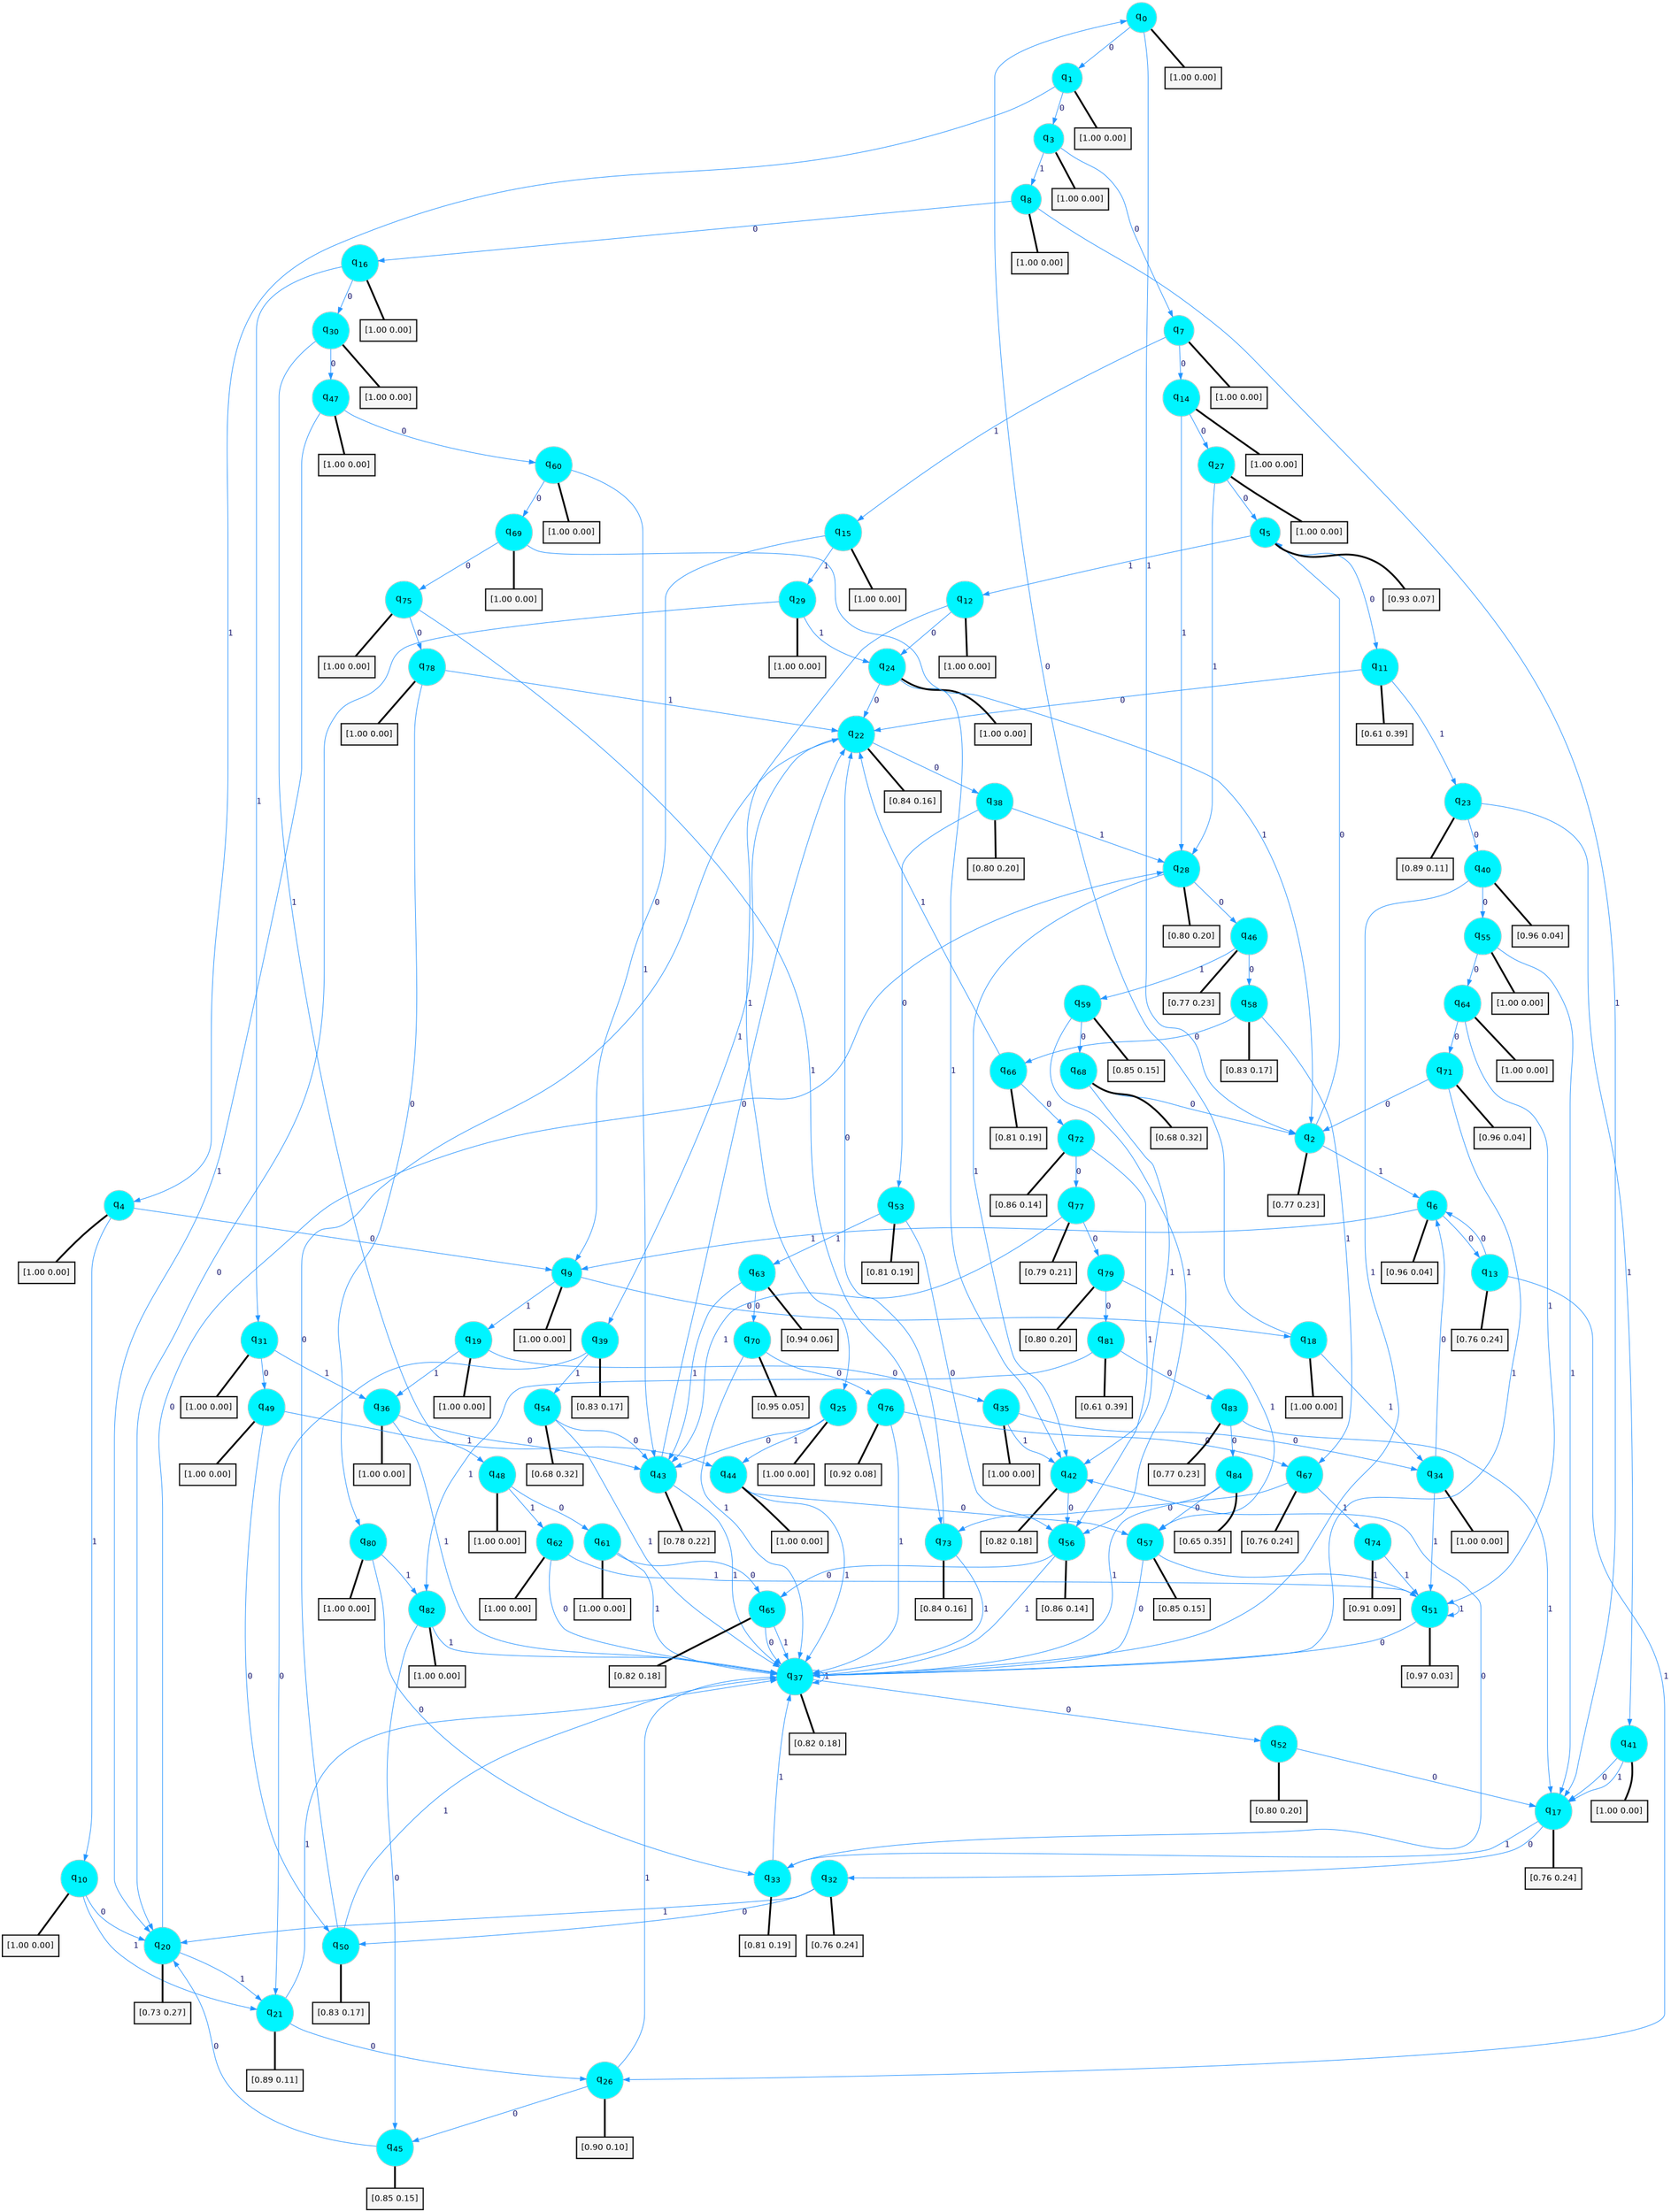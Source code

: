 digraph G {
graph [
bgcolor=transparent, dpi=300, rankdir=TD, size="40,25"];
node [
color=gray, fillcolor=turquoise1, fontcolor=black, fontname=Helvetica, fontsize=16, fontweight=bold, shape=circle, style=filled];
edge [
arrowsize=1, color=dodgerblue1, fontcolor=midnightblue, fontname=courier, fontweight=bold, penwidth=1, style=solid, weight=20];
0[label=<q<SUB>0</SUB>>];
1[label=<q<SUB>1</SUB>>];
2[label=<q<SUB>2</SUB>>];
3[label=<q<SUB>3</SUB>>];
4[label=<q<SUB>4</SUB>>];
5[label=<q<SUB>5</SUB>>];
6[label=<q<SUB>6</SUB>>];
7[label=<q<SUB>7</SUB>>];
8[label=<q<SUB>8</SUB>>];
9[label=<q<SUB>9</SUB>>];
10[label=<q<SUB>10</SUB>>];
11[label=<q<SUB>11</SUB>>];
12[label=<q<SUB>12</SUB>>];
13[label=<q<SUB>13</SUB>>];
14[label=<q<SUB>14</SUB>>];
15[label=<q<SUB>15</SUB>>];
16[label=<q<SUB>16</SUB>>];
17[label=<q<SUB>17</SUB>>];
18[label=<q<SUB>18</SUB>>];
19[label=<q<SUB>19</SUB>>];
20[label=<q<SUB>20</SUB>>];
21[label=<q<SUB>21</SUB>>];
22[label=<q<SUB>22</SUB>>];
23[label=<q<SUB>23</SUB>>];
24[label=<q<SUB>24</SUB>>];
25[label=<q<SUB>25</SUB>>];
26[label=<q<SUB>26</SUB>>];
27[label=<q<SUB>27</SUB>>];
28[label=<q<SUB>28</SUB>>];
29[label=<q<SUB>29</SUB>>];
30[label=<q<SUB>30</SUB>>];
31[label=<q<SUB>31</SUB>>];
32[label=<q<SUB>32</SUB>>];
33[label=<q<SUB>33</SUB>>];
34[label=<q<SUB>34</SUB>>];
35[label=<q<SUB>35</SUB>>];
36[label=<q<SUB>36</SUB>>];
37[label=<q<SUB>37</SUB>>];
38[label=<q<SUB>38</SUB>>];
39[label=<q<SUB>39</SUB>>];
40[label=<q<SUB>40</SUB>>];
41[label=<q<SUB>41</SUB>>];
42[label=<q<SUB>42</SUB>>];
43[label=<q<SUB>43</SUB>>];
44[label=<q<SUB>44</SUB>>];
45[label=<q<SUB>45</SUB>>];
46[label=<q<SUB>46</SUB>>];
47[label=<q<SUB>47</SUB>>];
48[label=<q<SUB>48</SUB>>];
49[label=<q<SUB>49</SUB>>];
50[label=<q<SUB>50</SUB>>];
51[label=<q<SUB>51</SUB>>];
52[label=<q<SUB>52</SUB>>];
53[label=<q<SUB>53</SUB>>];
54[label=<q<SUB>54</SUB>>];
55[label=<q<SUB>55</SUB>>];
56[label=<q<SUB>56</SUB>>];
57[label=<q<SUB>57</SUB>>];
58[label=<q<SUB>58</SUB>>];
59[label=<q<SUB>59</SUB>>];
60[label=<q<SUB>60</SUB>>];
61[label=<q<SUB>61</SUB>>];
62[label=<q<SUB>62</SUB>>];
63[label=<q<SUB>63</SUB>>];
64[label=<q<SUB>64</SUB>>];
65[label=<q<SUB>65</SUB>>];
66[label=<q<SUB>66</SUB>>];
67[label=<q<SUB>67</SUB>>];
68[label=<q<SUB>68</SUB>>];
69[label=<q<SUB>69</SUB>>];
70[label=<q<SUB>70</SUB>>];
71[label=<q<SUB>71</SUB>>];
72[label=<q<SUB>72</SUB>>];
73[label=<q<SUB>73</SUB>>];
74[label=<q<SUB>74</SUB>>];
75[label=<q<SUB>75</SUB>>];
76[label=<q<SUB>76</SUB>>];
77[label=<q<SUB>77</SUB>>];
78[label=<q<SUB>78</SUB>>];
79[label=<q<SUB>79</SUB>>];
80[label=<q<SUB>80</SUB>>];
81[label=<q<SUB>81</SUB>>];
82[label=<q<SUB>82</SUB>>];
83[label=<q<SUB>83</SUB>>];
84[label=<q<SUB>84</SUB>>];
85[label="[1.00 0.00]", shape=box,fontcolor=black, fontname=Helvetica, fontsize=14, penwidth=2, fillcolor=whitesmoke,color=black];
86[label="[1.00 0.00]", shape=box,fontcolor=black, fontname=Helvetica, fontsize=14, penwidth=2, fillcolor=whitesmoke,color=black];
87[label="[0.77 0.23]", shape=box,fontcolor=black, fontname=Helvetica, fontsize=14, penwidth=2, fillcolor=whitesmoke,color=black];
88[label="[1.00 0.00]", shape=box,fontcolor=black, fontname=Helvetica, fontsize=14, penwidth=2, fillcolor=whitesmoke,color=black];
89[label="[1.00 0.00]", shape=box,fontcolor=black, fontname=Helvetica, fontsize=14, penwidth=2, fillcolor=whitesmoke,color=black];
90[label="[0.93 0.07]", shape=box,fontcolor=black, fontname=Helvetica, fontsize=14, penwidth=2, fillcolor=whitesmoke,color=black];
91[label="[0.96 0.04]", shape=box,fontcolor=black, fontname=Helvetica, fontsize=14, penwidth=2, fillcolor=whitesmoke,color=black];
92[label="[1.00 0.00]", shape=box,fontcolor=black, fontname=Helvetica, fontsize=14, penwidth=2, fillcolor=whitesmoke,color=black];
93[label="[1.00 0.00]", shape=box,fontcolor=black, fontname=Helvetica, fontsize=14, penwidth=2, fillcolor=whitesmoke,color=black];
94[label="[1.00 0.00]", shape=box,fontcolor=black, fontname=Helvetica, fontsize=14, penwidth=2, fillcolor=whitesmoke,color=black];
95[label="[1.00 0.00]", shape=box,fontcolor=black, fontname=Helvetica, fontsize=14, penwidth=2, fillcolor=whitesmoke,color=black];
96[label="[0.61 0.39]", shape=box,fontcolor=black, fontname=Helvetica, fontsize=14, penwidth=2, fillcolor=whitesmoke,color=black];
97[label="[1.00 0.00]", shape=box,fontcolor=black, fontname=Helvetica, fontsize=14, penwidth=2, fillcolor=whitesmoke,color=black];
98[label="[0.76 0.24]", shape=box,fontcolor=black, fontname=Helvetica, fontsize=14, penwidth=2, fillcolor=whitesmoke,color=black];
99[label="[1.00 0.00]", shape=box,fontcolor=black, fontname=Helvetica, fontsize=14, penwidth=2, fillcolor=whitesmoke,color=black];
100[label="[1.00 0.00]", shape=box,fontcolor=black, fontname=Helvetica, fontsize=14, penwidth=2, fillcolor=whitesmoke,color=black];
101[label="[1.00 0.00]", shape=box,fontcolor=black, fontname=Helvetica, fontsize=14, penwidth=2, fillcolor=whitesmoke,color=black];
102[label="[0.76 0.24]", shape=box,fontcolor=black, fontname=Helvetica, fontsize=14, penwidth=2, fillcolor=whitesmoke,color=black];
103[label="[1.00 0.00]", shape=box,fontcolor=black, fontname=Helvetica, fontsize=14, penwidth=2, fillcolor=whitesmoke,color=black];
104[label="[1.00 0.00]", shape=box,fontcolor=black, fontname=Helvetica, fontsize=14, penwidth=2, fillcolor=whitesmoke,color=black];
105[label="[0.73 0.27]", shape=box,fontcolor=black, fontname=Helvetica, fontsize=14, penwidth=2, fillcolor=whitesmoke,color=black];
106[label="[0.89 0.11]", shape=box,fontcolor=black, fontname=Helvetica, fontsize=14, penwidth=2, fillcolor=whitesmoke,color=black];
107[label="[0.84 0.16]", shape=box,fontcolor=black, fontname=Helvetica, fontsize=14, penwidth=2, fillcolor=whitesmoke,color=black];
108[label="[0.89 0.11]", shape=box,fontcolor=black, fontname=Helvetica, fontsize=14, penwidth=2, fillcolor=whitesmoke,color=black];
109[label="[1.00 0.00]", shape=box,fontcolor=black, fontname=Helvetica, fontsize=14, penwidth=2, fillcolor=whitesmoke,color=black];
110[label="[1.00 0.00]", shape=box,fontcolor=black, fontname=Helvetica, fontsize=14, penwidth=2, fillcolor=whitesmoke,color=black];
111[label="[0.90 0.10]", shape=box,fontcolor=black, fontname=Helvetica, fontsize=14, penwidth=2, fillcolor=whitesmoke,color=black];
112[label="[1.00 0.00]", shape=box,fontcolor=black, fontname=Helvetica, fontsize=14, penwidth=2, fillcolor=whitesmoke,color=black];
113[label="[0.80 0.20]", shape=box,fontcolor=black, fontname=Helvetica, fontsize=14, penwidth=2, fillcolor=whitesmoke,color=black];
114[label="[1.00 0.00]", shape=box,fontcolor=black, fontname=Helvetica, fontsize=14, penwidth=2, fillcolor=whitesmoke,color=black];
115[label="[1.00 0.00]", shape=box,fontcolor=black, fontname=Helvetica, fontsize=14, penwidth=2, fillcolor=whitesmoke,color=black];
116[label="[1.00 0.00]", shape=box,fontcolor=black, fontname=Helvetica, fontsize=14, penwidth=2, fillcolor=whitesmoke,color=black];
117[label="[0.76 0.24]", shape=box,fontcolor=black, fontname=Helvetica, fontsize=14, penwidth=2, fillcolor=whitesmoke,color=black];
118[label="[0.81 0.19]", shape=box,fontcolor=black, fontname=Helvetica, fontsize=14, penwidth=2, fillcolor=whitesmoke,color=black];
119[label="[1.00 0.00]", shape=box,fontcolor=black, fontname=Helvetica, fontsize=14, penwidth=2, fillcolor=whitesmoke,color=black];
120[label="[1.00 0.00]", shape=box,fontcolor=black, fontname=Helvetica, fontsize=14, penwidth=2, fillcolor=whitesmoke,color=black];
121[label="[1.00 0.00]", shape=box,fontcolor=black, fontname=Helvetica, fontsize=14, penwidth=2, fillcolor=whitesmoke,color=black];
122[label="[0.82 0.18]", shape=box,fontcolor=black, fontname=Helvetica, fontsize=14, penwidth=2, fillcolor=whitesmoke,color=black];
123[label="[0.80 0.20]", shape=box,fontcolor=black, fontname=Helvetica, fontsize=14, penwidth=2, fillcolor=whitesmoke,color=black];
124[label="[0.83 0.17]", shape=box,fontcolor=black, fontname=Helvetica, fontsize=14, penwidth=2, fillcolor=whitesmoke,color=black];
125[label="[0.96 0.04]", shape=box,fontcolor=black, fontname=Helvetica, fontsize=14, penwidth=2, fillcolor=whitesmoke,color=black];
126[label="[1.00 0.00]", shape=box,fontcolor=black, fontname=Helvetica, fontsize=14, penwidth=2, fillcolor=whitesmoke,color=black];
127[label="[0.82 0.18]", shape=box,fontcolor=black, fontname=Helvetica, fontsize=14, penwidth=2, fillcolor=whitesmoke,color=black];
128[label="[0.78 0.22]", shape=box,fontcolor=black, fontname=Helvetica, fontsize=14, penwidth=2, fillcolor=whitesmoke,color=black];
129[label="[1.00 0.00]", shape=box,fontcolor=black, fontname=Helvetica, fontsize=14, penwidth=2, fillcolor=whitesmoke,color=black];
130[label="[0.85 0.15]", shape=box,fontcolor=black, fontname=Helvetica, fontsize=14, penwidth=2, fillcolor=whitesmoke,color=black];
131[label="[0.77 0.23]", shape=box,fontcolor=black, fontname=Helvetica, fontsize=14, penwidth=2, fillcolor=whitesmoke,color=black];
132[label="[1.00 0.00]", shape=box,fontcolor=black, fontname=Helvetica, fontsize=14, penwidth=2, fillcolor=whitesmoke,color=black];
133[label="[1.00 0.00]", shape=box,fontcolor=black, fontname=Helvetica, fontsize=14, penwidth=2, fillcolor=whitesmoke,color=black];
134[label="[1.00 0.00]", shape=box,fontcolor=black, fontname=Helvetica, fontsize=14, penwidth=2, fillcolor=whitesmoke,color=black];
135[label="[0.83 0.17]", shape=box,fontcolor=black, fontname=Helvetica, fontsize=14, penwidth=2, fillcolor=whitesmoke,color=black];
136[label="[0.97 0.03]", shape=box,fontcolor=black, fontname=Helvetica, fontsize=14, penwidth=2, fillcolor=whitesmoke,color=black];
137[label="[0.80 0.20]", shape=box,fontcolor=black, fontname=Helvetica, fontsize=14, penwidth=2, fillcolor=whitesmoke,color=black];
138[label="[0.81 0.19]", shape=box,fontcolor=black, fontname=Helvetica, fontsize=14, penwidth=2, fillcolor=whitesmoke,color=black];
139[label="[0.68 0.32]", shape=box,fontcolor=black, fontname=Helvetica, fontsize=14, penwidth=2, fillcolor=whitesmoke,color=black];
140[label="[1.00 0.00]", shape=box,fontcolor=black, fontname=Helvetica, fontsize=14, penwidth=2, fillcolor=whitesmoke,color=black];
141[label="[0.86 0.14]", shape=box,fontcolor=black, fontname=Helvetica, fontsize=14, penwidth=2, fillcolor=whitesmoke,color=black];
142[label="[0.85 0.15]", shape=box,fontcolor=black, fontname=Helvetica, fontsize=14, penwidth=2, fillcolor=whitesmoke,color=black];
143[label="[0.83 0.17]", shape=box,fontcolor=black, fontname=Helvetica, fontsize=14, penwidth=2, fillcolor=whitesmoke,color=black];
144[label="[0.85 0.15]", shape=box,fontcolor=black, fontname=Helvetica, fontsize=14, penwidth=2, fillcolor=whitesmoke,color=black];
145[label="[1.00 0.00]", shape=box,fontcolor=black, fontname=Helvetica, fontsize=14, penwidth=2, fillcolor=whitesmoke,color=black];
146[label="[1.00 0.00]", shape=box,fontcolor=black, fontname=Helvetica, fontsize=14, penwidth=2, fillcolor=whitesmoke,color=black];
147[label="[1.00 0.00]", shape=box,fontcolor=black, fontname=Helvetica, fontsize=14, penwidth=2, fillcolor=whitesmoke,color=black];
148[label="[0.94 0.06]", shape=box,fontcolor=black, fontname=Helvetica, fontsize=14, penwidth=2, fillcolor=whitesmoke,color=black];
149[label="[1.00 0.00]", shape=box,fontcolor=black, fontname=Helvetica, fontsize=14, penwidth=2, fillcolor=whitesmoke,color=black];
150[label="[0.82 0.18]", shape=box,fontcolor=black, fontname=Helvetica, fontsize=14, penwidth=2, fillcolor=whitesmoke,color=black];
151[label="[0.81 0.19]", shape=box,fontcolor=black, fontname=Helvetica, fontsize=14, penwidth=2, fillcolor=whitesmoke,color=black];
152[label="[0.76 0.24]", shape=box,fontcolor=black, fontname=Helvetica, fontsize=14, penwidth=2, fillcolor=whitesmoke,color=black];
153[label="[0.68 0.32]", shape=box,fontcolor=black, fontname=Helvetica, fontsize=14, penwidth=2, fillcolor=whitesmoke,color=black];
154[label="[1.00 0.00]", shape=box,fontcolor=black, fontname=Helvetica, fontsize=14, penwidth=2, fillcolor=whitesmoke,color=black];
155[label="[0.95 0.05]", shape=box,fontcolor=black, fontname=Helvetica, fontsize=14, penwidth=2, fillcolor=whitesmoke,color=black];
156[label="[0.96 0.04]", shape=box,fontcolor=black, fontname=Helvetica, fontsize=14, penwidth=2, fillcolor=whitesmoke,color=black];
157[label="[0.86 0.14]", shape=box,fontcolor=black, fontname=Helvetica, fontsize=14, penwidth=2, fillcolor=whitesmoke,color=black];
158[label="[0.84 0.16]", shape=box,fontcolor=black, fontname=Helvetica, fontsize=14, penwidth=2, fillcolor=whitesmoke,color=black];
159[label="[0.91 0.09]", shape=box,fontcolor=black, fontname=Helvetica, fontsize=14, penwidth=2, fillcolor=whitesmoke,color=black];
160[label="[1.00 0.00]", shape=box,fontcolor=black, fontname=Helvetica, fontsize=14, penwidth=2, fillcolor=whitesmoke,color=black];
161[label="[0.92 0.08]", shape=box,fontcolor=black, fontname=Helvetica, fontsize=14, penwidth=2, fillcolor=whitesmoke,color=black];
162[label="[0.79 0.21]", shape=box,fontcolor=black, fontname=Helvetica, fontsize=14, penwidth=2, fillcolor=whitesmoke,color=black];
163[label="[1.00 0.00]", shape=box,fontcolor=black, fontname=Helvetica, fontsize=14, penwidth=2, fillcolor=whitesmoke,color=black];
164[label="[0.80 0.20]", shape=box,fontcolor=black, fontname=Helvetica, fontsize=14, penwidth=2, fillcolor=whitesmoke,color=black];
165[label="[1.00 0.00]", shape=box,fontcolor=black, fontname=Helvetica, fontsize=14, penwidth=2, fillcolor=whitesmoke,color=black];
166[label="[0.61 0.39]", shape=box,fontcolor=black, fontname=Helvetica, fontsize=14, penwidth=2, fillcolor=whitesmoke,color=black];
167[label="[1.00 0.00]", shape=box,fontcolor=black, fontname=Helvetica, fontsize=14, penwidth=2, fillcolor=whitesmoke,color=black];
168[label="[0.77 0.23]", shape=box,fontcolor=black, fontname=Helvetica, fontsize=14, penwidth=2, fillcolor=whitesmoke,color=black];
169[label="[0.65 0.35]", shape=box,fontcolor=black, fontname=Helvetica, fontsize=14, penwidth=2, fillcolor=whitesmoke,color=black];
0->1 [label=0];
0->2 [label=1];
0->85 [arrowhead=none, penwidth=3,color=black];
1->3 [label=0];
1->4 [label=1];
1->86 [arrowhead=none, penwidth=3,color=black];
2->5 [label=0];
2->6 [label=1];
2->87 [arrowhead=none, penwidth=3,color=black];
3->7 [label=0];
3->8 [label=1];
3->88 [arrowhead=none, penwidth=3,color=black];
4->9 [label=0];
4->10 [label=1];
4->89 [arrowhead=none, penwidth=3,color=black];
5->11 [label=0];
5->12 [label=1];
5->90 [arrowhead=none, penwidth=3,color=black];
6->13 [label=0];
6->9 [label=1];
6->91 [arrowhead=none, penwidth=3,color=black];
7->14 [label=0];
7->15 [label=1];
7->92 [arrowhead=none, penwidth=3,color=black];
8->16 [label=0];
8->17 [label=1];
8->93 [arrowhead=none, penwidth=3,color=black];
9->18 [label=0];
9->19 [label=1];
9->94 [arrowhead=none, penwidth=3,color=black];
10->20 [label=0];
10->21 [label=1];
10->95 [arrowhead=none, penwidth=3,color=black];
11->22 [label=0];
11->23 [label=1];
11->96 [arrowhead=none, penwidth=3,color=black];
12->24 [label=0];
12->25 [label=1];
12->97 [arrowhead=none, penwidth=3,color=black];
13->6 [label=0];
13->26 [label=1];
13->98 [arrowhead=none, penwidth=3,color=black];
14->27 [label=0];
14->28 [label=1];
14->99 [arrowhead=none, penwidth=3,color=black];
15->9 [label=0];
15->29 [label=1];
15->100 [arrowhead=none, penwidth=3,color=black];
16->30 [label=0];
16->31 [label=1];
16->101 [arrowhead=none, penwidth=3,color=black];
17->32 [label=0];
17->33 [label=1];
17->102 [arrowhead=none, penwidth=3,color=black];
18->0 [label=0];
18->34 [label=1];
18->103 [arrowhead=none, penwidth=3,color=black];
19->35 [label=0];
19->36 [label=1];
19->104 [arrowhead=none, penwidth=3,color=black];
20->28 [label=0];
20->21 [label=1];
20->105 [arrowhead=none, penwidth=3,color=black];
21->26 [label=0];
21->37 [label=1];
21->106 [arrowhead=none, penwidth=3,color=black];
22->38 [label=0];
22->39 [label=1];
22->107 [arrowhead=none, penwidth=3,color=black];
23->40 [label=0];
23->41 [label=1];
23->108 [arrowhead=none, penwidth=3,color=black];
24->22 [label=0];
24->42 [label=1];
24->109 [arrowhead=none, penwidth=3,color=black];
25->43 [label=0];
25->44 [label=1];
25->110 [arrowhead=none, penwidth=3,color=black];
26->45 [label=0];
26->37 [label=1];
26->111 [arrowhead=none, penwidth=3,color=black];
27->5 [label=0];
27->28 [label=1];
27->112 [arrowhead=none, penwidth=3,color=black];
28->46 [label=0];
28->42 [label=1];
28->113 [arrowhead=none, penwidth=3,color=black];
29->20 [label=0];
29->24 [label=1];
29->114 [arrowhead=none, penwidth=3,color=black];
30->47 [label=0];
30->48 [label=1];
30->115 [arrowhead=none, penwidth=3,color=black];
31->49 [label=0];
31->36 [label=1];
31->116 [arrowhead=none, penwidth=3,color=black];
32->50 [label=0];
32->20 [label=1];
32->117 [arrowhead=none, penwidth=3,color=black];
33->42 [label=0];
33->37 [label=1];
33->118 [arrowhead=none, penwidth=3,color=black];
34->6 [label=0];
34->51 [label=1];
34->119 [arrowhead=none, penwidth=3,color=black];
35->34 [label=0];
35->42 [label=1];
35->120 [arrowhead=none, penwidth=3,color=black];
36->43 [label=0];
36->37 [label=1];
36->121 [arrowhead=none, penwidth=3,color=black];
37->52 [label=0];
37->37 [label=1];
37->122 [arrowhead=none, penwidth=3,color=black];
38->53 [label=0];
38->28 [label=1];
38->123 [arrowhead=none, penwidth=3,color=black];
39->21 [label=0];
39->54 [label=1];
39->124 [arrowhead=none, penwidth=3,color=black];
40->55 [label=0];
40->37 [label=1];
40->125 [arrowhead=none, penwidth=3,color=black];
41->17 [label=0];
41->17 [label=1];
41->126 [arrowhead=none, penwidth=3,color=black];
42->56 [label=0];
42->127 [arrowhead=none, penwidth=3,color=black];
43->22 [label=0];
43->37 [label=1];
43->128 [arrowhead=none, penwidth=3,color=black];
44->57 [label=0];
44->37 [label=1];
44->129 [arrowhead=none, penwidth=3,color=black];
45->20 [label=0];
45->130 [arrowhead=none, penwidth=3,color=black];
46->58 [label=0];
46->59 [label=1];
46->131 [arrowhead=none, penwidth=3,color=black];
47->60 [label=0];
47->20 [label=1];
47->132 [arrowhead=none, penwidth=3,color=black];
48->61 [label=0];
48->62 [label=1];
48->133 [arrowhead=none, penwidth=3,color=black];
49->50 [label=0];
49->44 [label=1];
49->134 [arrowhead=none, penwidth=3,color=black];
50->22 [label=0];
50->37 [label=1];
50->135 [arrowhead=none, penwidth=3,color=black];
51->37 [label=0];
51->51 [label=1];
51->136 [arrowhead=none, penwidth=3,color=black];
52->17 [label=0];
52->137 [arrowhead=none, penwidth=3,color=black];
53->56 [label=0];
53->63 [label=1];
53->138 [arrowhead=none, penwidth=3,color=black];
54->43 [label=0];
54->37 [label=1];
54->139 [arrowhead=none, penwidth=3,color=black];
55->64 [label=0];
55->17 [label=1];
55->140 [arrowhead=none, penwidth=3,color=black];
56->65 [label=0];
56->37 [label=1];
56->141 [arrowhead=none, penwidth=3,color=black];
57->37 [label=0];
57->51 [label=1];
57->142 [arrowhead=none, penwidth=3,color=black];
58->66 [label=0];
58->67 [label=1];
58->143 [arrowhead=none, penwidth=3,color=black];
59->68 [label=0];
59->56 [label=1];
59->144 [arrowhead=none, penwidth=3,color=black];
60->69 [label=0];
60->43 [label=1];
60->145 [arrowhead=none, penwidth=3,color=black];
61->65 [label=0];
61->37 [label=1];
61->146 [arrowhead=none, penwidth=3,color=black];
62->37 [label=0];
62->51 [label=1];
62->147 [arrowhead=none, penwidth=3,color=black];
63->70 [label=0];
63->43 [label=1];
63->148 [arrowhead=none, penwidth=3,color=black];
64->71 [label=0];
64->51 [label=1];
64->149 [arrowhead=none, penwidth=3,color=black];
65->37 [label=0];
65->37 [label=1];
65->150 [arrowhead=none, penwidth=3,color=black];
66->72 [label=0];
66->22 [label=1];
66->151 [arrowhead=none, penwidth=3,color=black];
67->73 [label=0];
67->74 [label=1];
67->152 [arrowhead=none, penwidth=3,color=black];
68->2 [label=0];
68->42 [label=1];
68->153 [arrowhead=none, penwidth=3,color=black];
69->75 [label=0];
69->2 [label=1];
69->154 [arrowhead=none, penwidth=3,color=black];
70->76 [label=0];
70->37 [label=1];
70->155 [arrowhead=none, penwidth=3,color=black];
71->2 [label=0];
71->37 [label=1];
71->156 [arrowhead=none, penwidth=3,color=black];
72->77 [label=0];
72->56 [label=1];
72->157 [arrowhead=none, penwidth=3,color=black];
73->22 [label=0];
73->37 [label=1];
73->158 [arrowhead=none, penwidth=3,color=black];
74->51 [label=1];
74->159 [arrowhead=none, penwidth=3,color=black];
75->78 [label=0];
75->73 [label=1];
75->160 [arrowhead=none, penwidth=3,color=black];
76->67 [label=0];
76->37 [label=1];
76->161 [arrowhead=none, penwidth=3,color=black];
77->79 [label=0];
77->43 [label=1];
77->162 [arrowhead=none, penwidth=3,color=black];
78->80 [label=0];
78->22 [label=1];
78->163 [arrowhead=none, penwidth=3,color=black];
79->81 [label=0];
79->57 [label=1];
79->164 [arrowhead=none, penwidth=3,color=black];
80->33 [label=0];
80->82 [label=1];
80->165 [arrowhead=none, penwidth=3,color=black];
81->83 [label=0];
81->82 [label=1];
81->166 [arrowhead=none, penwidth=3,color=black];
82->45 [label=0];
82->37 [label=1];
82->167 [arrowhead=none, penwidth=3,color=black];
83->84 [label=0];
83->17 [label=1];
83->168 [arrowhead=none, penwidth=3,color=black];
84->57 [label=0];
84->37 [label=1];
84->169 [arrowhead=none, penwidth=3,color=black];
}
